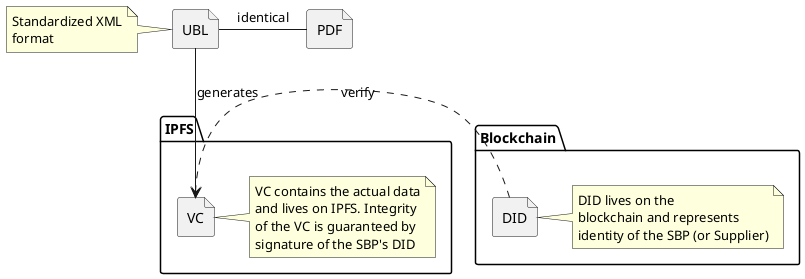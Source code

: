 @startuml

file UBL
file PDF


note left of UBL
Standardized XML
format
end note

package "Blockchain" as bc{
    file DID

    note right of DID
    DID lives on the
    blockchain and represents
    identity of the SBP (or Supplier)
    end note
}

package "IPFS" as ipfs {
    file VC

    note right of VC
    VC contains the actual data
    and lives on IPFS. Integrity
    of the VC is guaranteed by
    signature of the SBP's DID
    end note
}



DID .> VC : "verify"
UBL - PDF : identical
UBL --> VC : "generates"


@enduml 
